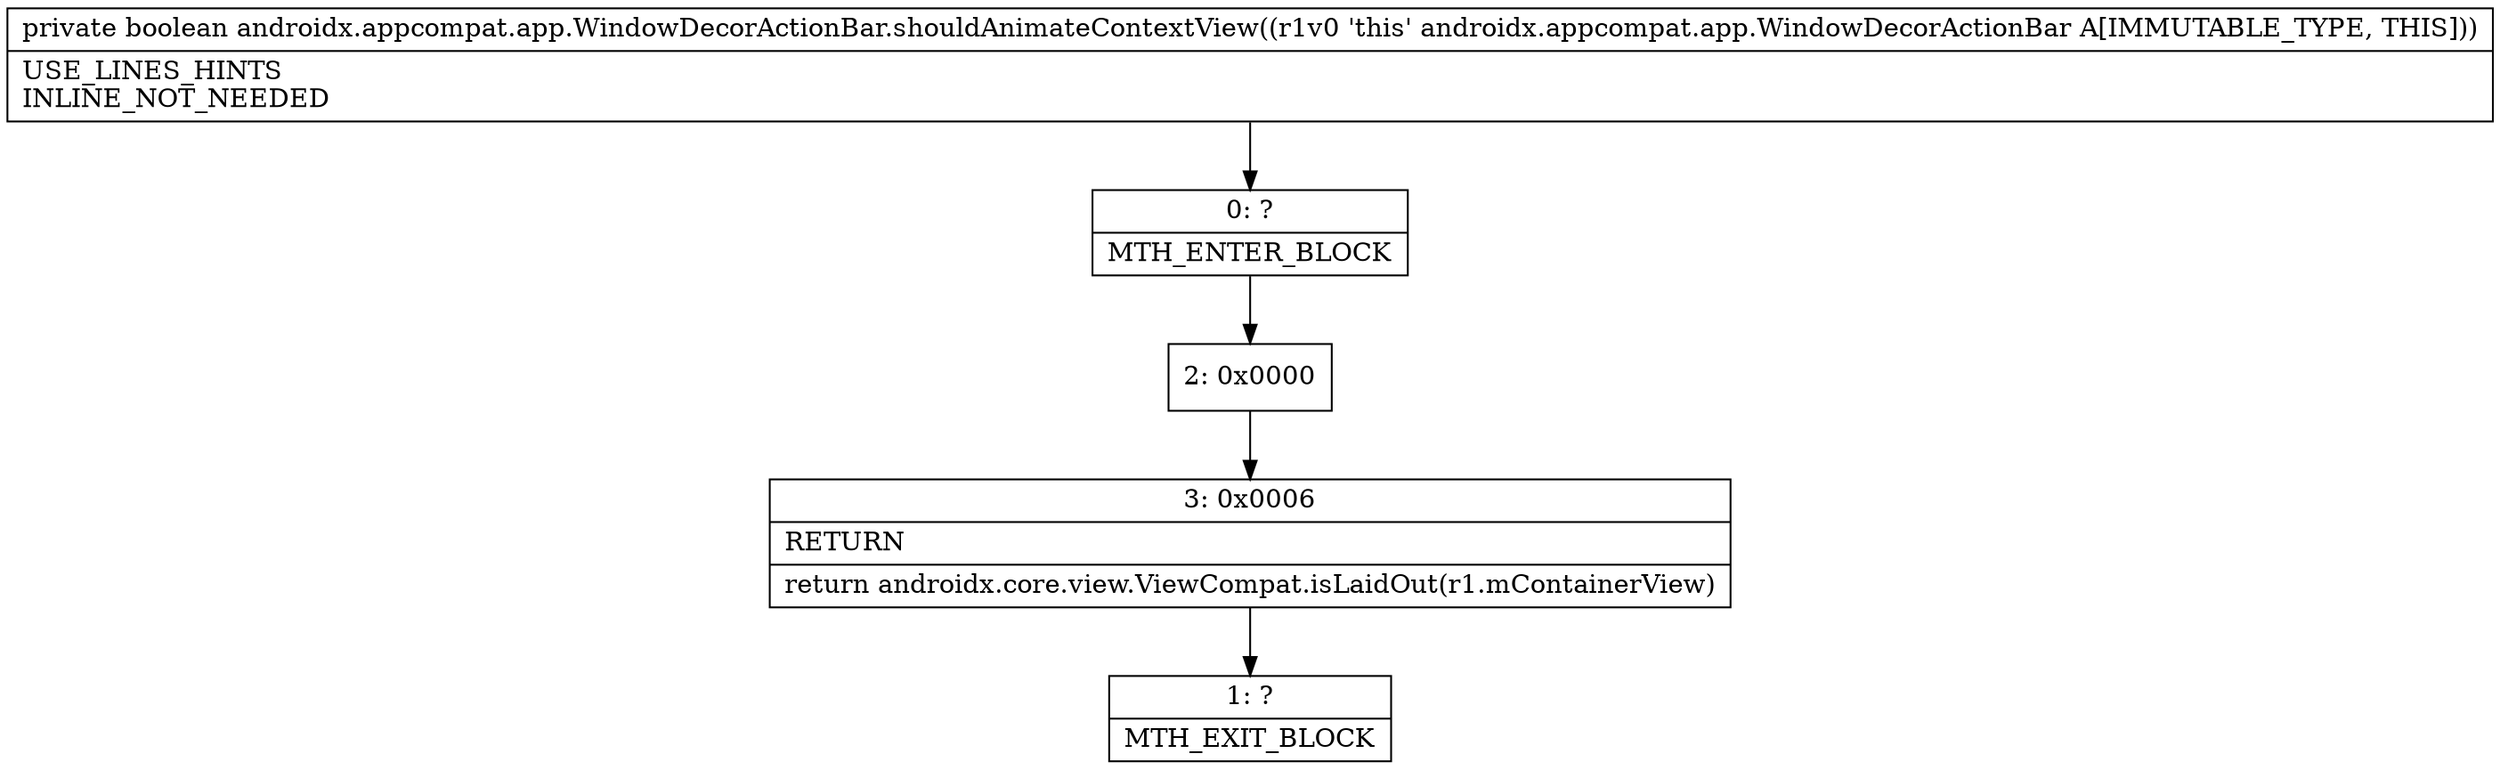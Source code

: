 digraph "CFG forandroidx.appcompat.app.WindowDecorActionBar.shouldAnimateContextView()Z" {
Node_0 [shape=record,label="{0\:\ ?|MTH_ENTER_BLOCK\l}"];
Node_2 [shape=record,label="{2\:\ 0x0000}"];
Node_3 [shape=record,label="{3\:\ 0x0006|RETURN\l|return androidx.core.view.ViewCompat.isLaidOut(r1.mContainerView)\l}"];
Node_1 [shape=record,label="{1\:\ ?|MTH_EXIT_BLOCK\l}"];
MethodNode[shape=record,label="{private boolean androidx.appcompat.app.WindowDecorActionBar.shouldAnimateContextView((r1v0 'this' androidx.appcompat.app.WindowDecorActionBar A[IMMUTABLE_TYPE, THIS]))  | USE_LINES_HINTS\lINLINE_NOT_NEEDED\l}"];
MethodNode -> Node_0;Node_0 -> Node_2;
Node_2 -> Node_3;
Node_3 -> Node_1;
}

